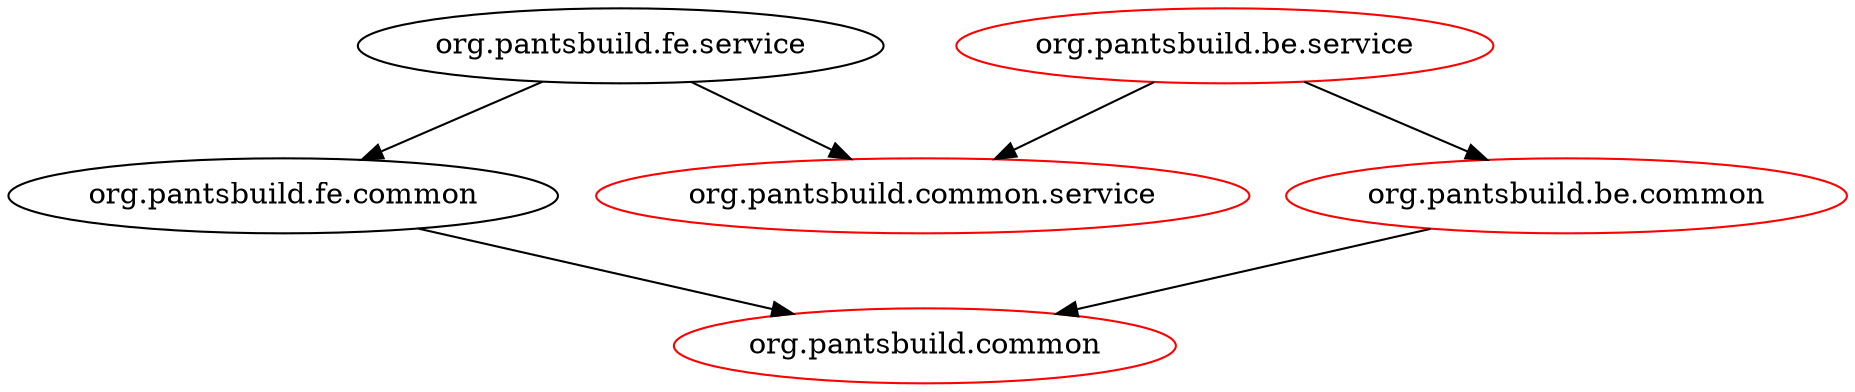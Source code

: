 digraph G {
  common [label="org.pantsbuild.common", color="red"];
  fe_common [label="org.pantsbuild.fe.common"];
  be_common [label="org.pantsbuild.be.common", color="red"];

  fe_common -> common;
  be_common -> common;

  service_common [label="org.pantsbuild.common.service", color="red"];
  fe_service [label="org.pantsbuild.fe.service"];
  be_service [label="org.pantsbuild.be.service", color="red"];

  fe_service -> service_common;
  fe_service -> fe_common;
  be_service -> service_common;
  be_service -> be_common;
}
